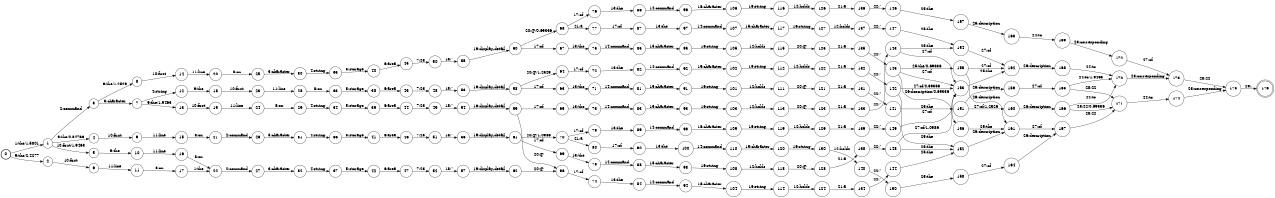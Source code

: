 digraph FST {
rankdir = LR;
size = "8.5,11";
label = "";
center = 1;
orientation = Portrait;
ranksep = "0.4";
nodesep = "0.25";
0 [label = "0", shape = circle, style = bold, fontsize = 14]
	0 -> 1 [label = "1:the/1.5801", fontsize = 14];
	0 -> 2 [label = "9:the/2.4277", fontsize = 14];
1 [label = "1", shape = circle, style = solid, fontsize = 14]
	1 -> 4 [label = "9:the/0.84766", fontsize = 14];
	1 -> 3 [label = "2:command", fontsize = 14];
	1 -> 5 [label = "10:first/1.9463", fontsize = 14];
2 [label = "2", shape = circle, style = solid, fontsize = 14]
	2 -> 6 [label = "10:first", fontsize = 14];
3 [label = "3", shape = circle, style = solid, fontsize = 14]
	3 -> 8 [label = "9:the/1.2529", fontsize = 14];
	3 -> 7 [label = "3:character", fontsize = 14];
4 [label = "4", shape = circle, style = solid, fontsize = 14]
	4 -> 9 [label = "10:first", fontsize = 14];
5 [label = "5", shape = circle, style = solid, fontsize = 14]
	5 -> 10 [label = "9:the", fontsize = 14];
6 [label = "6", shape = circle, style = solid, fontsize = 14]
	6 -> 11 [label = "11:line", fontsize = 14];
7 [label = "7", shape = circle, style = solid, fontsize = 14]
	7 -> 13 [label = "9:the/1.9463", fontsize = 14];
	7 -> 12 [label = "4:string", fontsize = 14];
8 [label = "8", shape = circle, style = solid, fontsize = 14]
	8 -> 14 [label = "10:first", fontsize = 14];
9 [label = "9", shape = circle, style = solid, fontsize = 14]
	9 -> 15 [label = "11:line", fontsize = 14];
10 [label = "10", shape = circle, style = solid, fontsize = 14]
	10 -> 16 [label = "11:line", fontsize = 14];
11 [label = "11", shape = circle, style = solid, fontsize = 14]
	11 -> 17 [label = "8:on", fontsize = 14];
12 [label = "12", shape = circle, style = solid, fontsize = 14]
	12 -> 18 [label = "9:the", fontsize = 14];
13 [label = "13", shape = circle, style = solid, fontsize = 14]
	13 -> 19 [label = "10:first", fontsize = 14];
14 [label = "14", shape = circle, style = solid, fontsize = 14]
	14 -> 20 [label = "11:line", fontsize = 14];
15 [label = "15", shape = circle, style = solid, fontsize = 14]
	15 -> 21 [label = "8:on", fontsize = 14];
16 [label = "16", shape = circle, style = solid, fontsize = 14]
	16 -> 22 [label = "8:on", fontsize = 14];
17 [label = "17", shape = circle, style = solid, fontsize = 14]
	17 -> 22 [label = "1:the", fontsize = 14];
18 [label = "18", shape = circle, style = solid, fontsize = 14]
	18 -> 23 [label = "10:first", fontsize = 14];
19 [label = "19", shape = circle, style = solid, fontsize = 14]
	19 -> 24 [label = "11:line", fontsize = 14];
20 [label = "20", shape = circle, style = solid, fontsize = 14]
	20 -> 25 [label = "8:on", fontsize = 14];
21 [label = "21", shape = circle, style = solid, fontsize = 14]
	21 -> 26 [label = "2:command", fontsize = 14];
22 [label = "22", shape = circle, style = solid, fontsize = 14]
	22 -> 27 [label = "2:command", fontsize = 14];
23 [label = "23", shape = circle, style = solid, fontsize = 14]
	23 -> 28 [label = "11:line", fontsize = 14];
24 [label = "24", shape = circle, style = solid, fontsize = 14]
	24 -> 29 [label = "8:on", fontsize = 14];
25 [label = "25", shape = circle, style = solid, fontsize = 14]
	25 -> 30 [label = "3:character", fontsize = 14];
26 [label = "26", shape = circle, style = solid, fontsize = 14]
	26 -> 31 [label = "3:character", fontsize = 14];
27 [label = "27", shape = circle, style = solid, fontsize = 14]
	27 -> 32 [label = "3:character", fontsize = 14];
28 [label = "28", shape = circle, style = solid, fontsize = 14]
	28 -> 33 [label = "8:on", fontsize = 14];
29 [label = "29", shape = circle, style = solid, fontsize = 14]
	29 -> 34 [label = "4:string", fontsize = 14];
30 [label = "30", shape = circle, style = solid, fontsize = 14]
	30 -> 35 [label = "4:string", fontsize = 14];
31 [label = "31", shape = circle, style = solid, fontsize = 14]
	31 -> 36 [label = "4:string", fontsize = 14];
32 [label = "32", shape = circle, style = solid, fontsize = 14]
	32 -> 37 [label = "4:string", fontsize = 14];
33 [label = "33", shape = circle, style = solid, fontsize = 14]
	33 -> 38 [label = "5:storage", fontsize = 14];
34 [label = "34", shape = circle, style = solid, fontsize = 14]
	34 -> 39 [label = "5:storage", fontsize = 14];
35 [label = "35", shape = circle, style = solid, fontsize = 14]
	35 -> 40 [label = "5:storage", fontsize = 14];
36 [label = "36", shape = circle, style = solid, fontsize = 14]
	36 -> 41 [label = "5:storage", fontsize = 14];
37 [label = "37", shape = circle, style = solid, fontsize = 14]
	37 -> 42 [label = "5:storage", fontsize = 14];
38 [label = "38", shape = circle, style = solid, fontsize = 14]
	38 -> 43 [label = "6:area", fontsize = 14];
39 [label = "39", shape = circle, style = solid, fontsize = 14]
	39 -> 44 [label = "6:area", fontsize = 14];
40 [label = "40", shape = circle, style = solid, fontsize = 14]
	40 -> 45 [label = "6:area", fontsize = 14];
41 [label = "41", shape = circle, style = solid, fontsize = 14]
	41 -> 46 [label = "6:area", fontsize = 14];
42 [label = "42", shape = circle, style = solid, fontsize = 14]
	42 -> 47 [label = "6:area", fontsize = 14];
43 [label = "43", shape = circle, style = solid, fontsize = 14]
	43 -> 48 [label = "7:23", fontsize = 14];
44 [label = "44", shape = circle, style = solid, fontsize = 14]
	44 -> 49 [label = "7:23", fontsize = 14];
45 [label = "45", shape = circle, style = solid, fontsize = 14]
	45 -> 50 [label = "7:23", fontsize = 14];
46 [label = "46", shape = circle, style = solid, fontsize = 14]
	46 -> 51 [label = "7:23", fontsize = 14];
47 [label = "47", shape = circle, style = solid, fontsize = 14]
	47 -> 52 [label = "7:23", fontsize = 14];
48 [label = "48", shape = circle, style = solid, fontsize = 14]
	48 -> 53 [label = "18:&quot;", fontsize = 14];
49 [label = "49", shape = circle, style = solid, fontsize = 14]
	49 -> 54 [label = "18:&quot;", fontsize = 14];
50 [label = "50", shape = circle, style = solid, fontsize = 14]
	50 -> 55 [label = "18:&quot;", fontsize = 14];
51 [label = "51", shape = circle, style = solid, fontsize = 14]
	51 -> 56 [label = "18:&quot;", fontsize = 14];
52 [label = "52", shape = circle, style = solid, fontsize = 14]
	52 -> 57 [label = "18:&quot;", fontsize = 14];
53 [label = "53", shape = circle, style = solid, fontsize = 14]
	53 -> 58 [label = "19:display-detail", fontsize = 14];
54 [label = "54", shape = circle, style = solid, fontsize = 14]
	54 -> 59 [label = "19:display-detail", fontsize = 14];
55 [label = "55", shape = circle, style = solid, fontsize = 14]
	55 -> 60 [label = "19:display-detail", fontsize = 14];
56 [label = "56", shape = circle, style = solid, fontsize = 14]
	56 -> 61 [label = "19:display-detail", fontsize = 14];
57 [label = "57", shape = circle, style = solid, fontsize = 14]
	57 -> 62 [label = "19:display-detail", fontsize = 14];
58 [label = "58", shape = circle, style = solid, fontsize = 14]
	58 -> 63 [label = "17:of", fontsize = 14];
	58 -> 64 [label = "20:@/1.2529", fontsize = 14];
59 [label = "59", shape = circle, style = solid, fontsize = 14]
	59 -> 65 [label = "17:of", fontsize = 14];
	59 -> 66 [label = "20:@", fontsize = 14];
60 [label = "60", shape = circle, style = solid, fontsize = 14]
	60 -> 67 [label = "17:of", fontsize = 14];
	60 -> 68 [label = "20:@/0.69336", fontsize = 14];
61 [label = "61", shape = circle, style = solid, fontsize = 14]
	61 -> 69 [label = "17:of", fontsize = 14];
	61 -> 70 [label = "20:@/1.0986", fontsize = 14];
62 [label = "62", shape = circle, style = solid, fontsize = 14]
	62 -> 66 [label = "20:@", fontsize = 14];
63 [label = "63", shape = circle, style = solid, fontsize = 14]
	63 -> 71 [label = "13:the", fontsize = 14];
64 [label = "64", shape = circle, style = solid, fontsize = 14]
	64 -> 72 [label = "17:of", fontsize = 14];
65 [label = "65", shape = circle, style = solid, fontsize = 14]
	65 -> 73 [label = "13:the", fontsize = 14];
66 [label = "66", shape = circle, style = solid, fontsize = 14]
	66 -> 74 [label = "17:of", fontsize = 14];
67 [label = "67", shape = circle, style = solid, fontsize = 14]
	67 -> 75 [label = "13:the", fontsize = 14];
68 [label = "68", shape = circle, style = solid, fontsize = 14]
	68 -> 76 [label = "17:of", fontsize = 14];
	68 -> 77 [label = "21:a", fontsize = 14];
69 [label = "69", shape = circle, style = solid, fontsize = 14]
	69 -> 78 [label = "13:the", fontsize = 14];
70 [label = "70", shape = circle, style = solid, fontsize = 14]
	70 -> 79 [label = "17:of", fontsize = 14];
	70 -> 80 [label = "21:a", fontsize = 14];
71 [label = "71", shape = circle, style = solid, fontsize = 14]
	71 -> 81 [label = "14:command", fontsize = 14];
72 [label = "72", shape = circle, style = solid, fontsize = 14]
	72 -> 82 [label = "13:the", fontsize = 14];
73 [label = "73", shape = circle, style = solid, fontsize = 14]
	73 -> 83 [label = "14:command", fontsize = 14];
74 [label = "74", shape = circle, style = solid, fontsize = 14]
	74 -> 84 [label = "13:the", fontsize = 14];
75 [label = "75", shape = circle, style = solid, fontsize = 14]
	75 -> 85 [label = "14:command", fontsize = 14];
76 [label = "76", shape = circle, style = solid, fontsize = 14]
	76 -> 86 [label = "13:the", fontsize = 14];
77 [label = "77", shape = circle, style = solid, fontsize = 14]
	77 -> 87 [label = "17:of", fontsize = 14];
78 [label = "78", shape = circle, style = solid, fontsize = 14]
	78 -> 88 [label = "14:command", fontsize = 14];
79 [label = "79", shape = circle, style = solid, fontsize = 14]
	79 -> 89 [label = "13:the", fontsize = 14];
80 [label = "80", shape = circle, style = solid, fontsize = 14]
	80 -> 90 [label = "17:of", fontsize = 14];
81 [label = "81", shape = circle, style = solid, fontsize = 14]
	81 -> 91 [label = "15:character", fontsize = 14];
82 [label = "82", shape = circle, style = solid, fontsize = 14]
	82 -> 92 [label = "14:command", fontsize = 14];
83 [label = "83", shape = circle, style = solid, fontsize = 14]
	83 -> 93 [label = "15:character", fontsize = 14];
84 [label = "84", shape = circle, style = solid, fontsize = 14]
	84 -> 94 [label = "14:command", fontsize = 14];
85 [label = "85", shape = circle, style = solid, fontsize = 14]
	85 -> 95 [label = "15:character", fontsize = 14];
86 [label = "86", shape = circle, style = solid, fontsize = 14]
	86 -> 96 [label = "14:command", fontsize = 14];
87 [label = "87", shape = circle, style = solid, fontsize = 14]
	87 -> 97 [label = "13:the", fontsize = 14];
88 [label = "88", shape = circle, style = solid, fontsize = 14]
	88 -> 98 [label = "15:character", fontsize = 14];
89 [label = "89", shape = circle, style = solid, fontsize = 14]
	89 -> 99 [label = "14:command", fontsize = 14];
90 [label = "90", shape = circle, style = solid, fontsize = 14]
	90 -> 100 [label = "13:the", fontsize = 14];
91 [label = "91", shape = circle, style = solid, fontsize = 14]
	91 -> 101 [label = "16:string", fontsize = 14];
92 [label = "92", shape = circle, style = solid, fontsize = 14]
	92 -> 102 [label = "15:character", fontsize = 14];
93 [label = "93", shape = circle, style = solid, fontsize = 14]
	93 -> 103 [label = "16:string", fontsize = 14];
94 [label = "94", shape = circle, style = solid, fontsize = 14]
	94 -> 104 [label = "15:character", fontsize = 14];
95 [label = "95", shape = circle, style = solid, fontsize = 14]
	95 -> 105 [label = "16:string", fontsize = 14];
96 [label = "96", shape = circle, style = solid, fontsize = 14]
	96 -> 106 [label = "15:character", fontsize = 14];
97 [label = "97", shape = circle, style = solid, fontsize = 14]
	97 -> 107 [label = "14:command", fontsize = 14];
98 [label = "98", shape = circle, style = solid, fontsize = 14]
	98 -> 108 [label = "16:string", fontsize = 14];
99 [label = "99", shape = circle, style = solid, fontsize = 14]
	99 -> 109 [label = "15:character", fontsize = 14];
100 [label = "100", shape = circle, style = solid, fontsize = 14]
	100 -> 110 [label = "14:command", fontsize = 14];
101 [label = "101", shape = circle, style = solid, fontsize = 14]
	101 -> 111 [label = "12:holds", fontsize = 14];
102 [label = "102", shape = circle, style = solid, fontsize = 14]
	102 -> 112 [label = "16:string", fontsize = 14];
103 [label = "103", shape = circle, style = solid, fontsize = 14]
	103 -> 113 [label = "12:holds", fontsize = 14];
104 [label = "104", shape = circle, style = solid, fontsize = 14]
	104 -> 114 [label = "16:string", fontsize = 14];
105 [label = "105", shape = circle, style = solid, fontsize = 14]
	105 -> 115 [label = "12:holds", fontsize = 14];
106 [label = "106", shape = circle, style = solid, fontsize = 14]
	106 -> 116 [label = "16:string", fontsize = 14];
107 [label = "107", shape = circle, style = solid, fontsize = 14]
	107 -> 117 [label = "15:character", fontsize = 14];
108 [label = "108", shape = circle, style = solid, fontsize = 14]
	108 -> 118 [label = "12:holds", fontsize = 14];
109 [label = "109", shape = circle, style = solid, fontsize = 14]
	109 -> 119 [label = "16:string", fontsize = 14];
110 [label = "110", shape = circle, style = solid, fontsize = 14]
	110 -> 120 [label = "15:character", fontsize = 14];
111 [label = "111", shape = circle, style = solid, fontsize = 14]
	111 -> 121 [label = "20:@", fontsize = 14];
112 [label = "112", shape = circle, style = solid, fontsize = 14]
	112 -> 122 [label = "12:holds", fontsize = 14];
113 [label = "113", shape = circle, style = solid, fontsize = 14]
	113 -> 123 [label = "20:@", fontsize = 14];
114 [label = "114", shape = circle, style = solid, fontsize = 14]
	114 -> 124 [label = "12:holds", fontsize = 14];
115 [label = "115", shape = circle, style = solid, fontsize = 14]
	115 -> 125 [label = "20:@", fontsize = 14];
116 [label = "116", shape = circle, style = solid, fontsize = 14]
	116 -> 126 [label = "12:holds", fontsize = 14];
117 [label = "117", shape = circle, style = solid, fontsize = 14]
	117 -> 127 [label = "16:string", fontsize = 14];
118 [label = "118", shape = circle, style = solid, fontsize = 14]
	118 -> 128 [label = "20:@", fontsize = 14];
119 [label = "119", shape = circle, style = solid, fontsize = 14]
	119 -> 129 [label = "12:holds", fontsize = 14];
120 [label = "120", shape = circle, style = solid, fontsize = 14]
	120 -> 130 [label = "16:string", fontsize = 14];
121 [label = "121", shape = circle, style = solid, fontsize = 14]
	121 -> 131 [label = "21:a", fontsize = 14];
122 [label = "122", shape = circle, style = solid, fontsize = 14]
	122 -> 132 [label = "21:a", fontsize = 14];
123 [label = "123", shape = circle, style = solid, fontsize = 14]
	123 -> 133 [label = "21:a", fontsize = 14];
124 [label = "124", shape = circle, style = solid, fontsize = 14]
	124 -> 134 [label = "21:a", fontsize = 14];
125 [label = "125", shape = circle, style = solid, fontsize = 14]
	125 -> 135 [label = "21:a", fontsize = 14];
126 [label = "126", shape = circle, style = solid, fontsize = 14]
	126 -> 136 [label = "21:a", fontsize = 14];
127 [label = "127", shape = circle, style = solid, fontsize = 14]
	127 -> 137 [label = "12:holds", fontsize = 14];
128 [label = "128", shape = circle, style = solid, fontsize = 14]
	128 -> 138 [label = "21:a", fontsize = 14];
129 [label = "129", shape = circle, style = solid, fontsize = 14]
	129 -> 139 [label = "21:a", fontsize = 14];
130 [label = "130", shape = circle, style = solid, fontsize = 14]
	130 -> 140 [label = "12:holds", fontsize = 14];
131 [label = "131", shape = circle, style = solid, fontsize = 14]
	131 -> 141 [label = "22:&quot;", fontsize = 14];
132 [label = "132", shape = circle, style = solid, fontsize = 14]
	132 -> 142 [label = "22:&quot;", fontsize = 14];
133 [label = "133", shape = circle, style = solid, fontsize = 14]
	133 -> 143 [label = "22:&quot;", fontsize = 14];
134 [label = "134", shape = circle, style = solid, fontsize = 14]
	134 -> 144 [label = "22:&quot;", fontsize = 14];
135 [label = "135", shape = circle, style = solid, fontsize = 14]
	135 -> 145 [label = "22:&quot;", fontsize = 14];
136 [label = "136", shape = circle, style = solid, fontsize = 14]
	136 -> 146 [label = "22:&quot;", fontsize = 14];
137 [label = "137", shape = circle, style = solid, fontsize = 14]
	137 -> 147 [label = "22:&quot;", fontsize = 14];
138 [label = "138", shape = circle, style = solid, fontsize = 14]
	138 -> 148 [label = "22:&quot;", fontsize = 14];
139 [label = "139", shape = circle, style = solid, fontsize = 14]
	139 -> 149 [label = "22:&quot;", fontsize = 14];
140 [label = "140", shape = circle, style = solid, fontsize = 14]
	140 -> 150 [label = "22:&quot;", fontsize = 14];
141 [label = "141", shape = circle, style = solid, fontsize = 14]
	141 -> 151 [label = "25:the", fontsize = 14];
142 [label = "142", shape = circle, style = solid, fontsize = 14]
	142 -> 152 [label = "25:the", fontsize = 14];
	142 -> 153 [label = "27:of/0.69336", fontsize = 14];
143 [label = "143", shape = circle, style = solid, fontsize = 14]
	143 -> 154 [label = "25:the", fontsize = 14];
	143 -> 153 [label = "27:of", fontsize = 14];
144 [label = "144", shape = circle, style = solid, fontsize = 14]
	144 -> 152 [label = "25:the", fontsize = 14];
145 [label = "145", shape = circle, style = solid, fontsize = 14]
	145 -> 155 [label = "25:the/0.69336", fontsize = 14];
	145 -> 153 [label = "27:of", fontsize = 14];
	145 -> 156 [label = "26:description/0.69336", fontsize = 14];
146 [label = "146", shape = circle, style = solid, fontsize = 14]
	146 -> 157 [label = "25:the", fontsize = 14];
147 [label = "147", shape = circle, style = solid, fontsize = 14]
	147 -> 154 [label = "25:the", fontsize = 14];
148 [label = "148", shape = circle, style = solid, fontsize = 14]
	148 -> 152 [label = "25:the", fontsize = 14];
	148 -> 153 [label = "27:of/1.0986", fontsize = 14];
149 [label = "149", shape = circle, style = solid, fontsize = 14]
	149 -> 153 [label = "27:of", fontsize = 14];
150 [label = "150", shape = circle, style = solid, fontsize = 14]
	150 -> 158 [label = "25:the", fontsize = 14];
151 [label = "151", shape = circle, style = solid, fontsize = 14]
	151 -> 160 [label = "27:of/1.2529", fontsize = 14];
	151 -> 159 [label = "26:description", fontsize = 14];
152 [label = "152", shape = circle, style = solid, fontsize = 14]
	152 -> 161 [label = "26:description", fontsize = 14];
153 [label = "153", shape = circle, style = solid, fontsize = 14]
	153 -> 162 [label = "25:the", fontsize = 14];
154 [label = "154", shape = circle, style = solid, fontsize = 14]
	154 -> 162 [label = "27:of", fontsize = 14];
155 [label = "155", shape = circle, style = solid, fontsize = 14]
	155 -> 162 [label = "27:of", fontsize = 14];
	155 -> 161 [label = "26:description", fontsize = 14];
156 [label = "156", shape = circle, style = solid, fontsize = 14]
	156 -> 161 [label = "25:the", fontsize = 14];
157 [label = "157", shape = circle, style = solid, fontsize = 14]
	157 -> 163 [label = "26:description", fontsize = 14];
158 [label = "158", shape = circle, style = solid, fontsize = 14]
	158 -> 164 [label = "27:of", fontsize = 14];
159 [label = "159", shape = circle, style = solid, fontsize = 14]
	159 -> 165 [label = "27:of", fontsize = 14];
160 [label = "160", shape = circle, style = solid, fontsize = 14]
	160 -> 166 [label = "26:description", fontsize = 14];
161 [label = "161", shape = circle, style = solid, fontsize = 14]
	161 -> 167 [label = "27:of", fontsize = 14];
162 [label = "162", shape = circle, style = solid, fontsize = 14]
	162 -> 168 [label = "26:description", fontsize = 14];
163 [label = "163", shape = circle, style = solid, fontsize = 14]
	163 -> 169 [label = "24:to", fontsize = 14];
164 [label = "164", shape = circle, style = solid, fontsize = 14]
	164 -> 167 [label = "26:description", fontsize = 14];
165 [label = "165", shape = circle, style = solid, fontsize = 14]
	165 -> 170 [label = "24:to/1.9463", fontsize = 14];
	165 -> 171 [label = "28:22", fontsize = 14];
166 [label = "166", shape = circle, style = solid, fontsize = 14]
	166 -> 170 [label = "24:to", fontsize = 14];
	166 -> 171 [label = "28:22/0.69336", fontsize = 14];
167 [label = "167", shape = circle, style = solid, fontsize = 14]
	167 -> 171 [label = "28:22", fontsize = 14];
168 [label = "168", shape = circle, style = solid, fontsize = 14]
	168 -> 170 [label = "24:to", fontsize = 14];
169 [label = "169", shape = circle, style = solid, fontsize = 14]
	169 -> 172 [label = "23:corresponding", fontsize = 14];
170 [label = "170", shape = circle, style = solid, fontsize = 14]
	170 -> 173 [label = "23:corresponding", fontsize = 14];
171 [label = "171", shape = circle, style = solid, fontsize = 14]
	171 -> 174 [label = "24:to", fontsize = 14];
172 [label = "172", shape = circle, style = solid, fontsize = 14]
	172 -> 173 [label = "27:of", fontsize = 14];
173 [label = "173", shape = circle, style = solid, fontsize = 14]
	173 -> 175 [label = "28:22", fontsize = 14];
174 [label = "174", shape = circle, style = solid, fontsize = 14]
	174 -> 175 [label = "23:corresponding", fontsize = 14];
175 [label = "175", shape = circle, style = solid, fontsize = 14]
	175 -> 176 [label = "29:.", fontsize = 14];
176 [label = "176", shape = doublecircle, style = solid, fontsize = 14]
}
